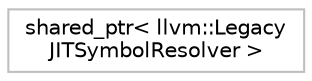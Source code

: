 digraph "Graphical Class Hierarchy"
{
 // LATEX_PDF_SIZE
  bgcolor="transparent";
  edge [fontname="Helvetica",fontsize="10",labelfontname="Helvetica",labelfontsize="10"];
  node [fontname="Helvetica",fontsize="10",shape=record];
  rankdir="LR";
  Node0 [label="shared_ptr\< llvm::Legacy\lJITSymbolResolver \>",height=0.2,width=0.4,color="grey75",tooltip=" "];
}
